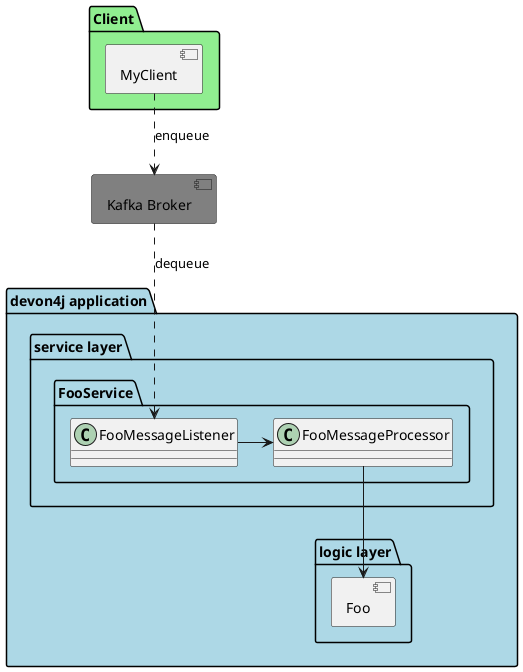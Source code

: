 @startuml
skinparam componentStyle uml2
allow_mixing

component "Kafka Broker" #grey

package "Client" #lightgreen {
  component "MyClient"
  MyClient .down.> "Kafka Broker" :enqueue
}

package "devon4j application" #lightblue {
  package "service layer" {
    package "FooService" {
      class FooMessageListener
      class FooMessageProcessor
      "Kafka Broker" .down.> FooMessageListener :dequeue
      FooMessageListener -right-> FooMessageProcessor
    }
  }
  package "logic layer" {
    component Foo
    FooMessageProcessor -down-> Foo
  }
}
@enduml
